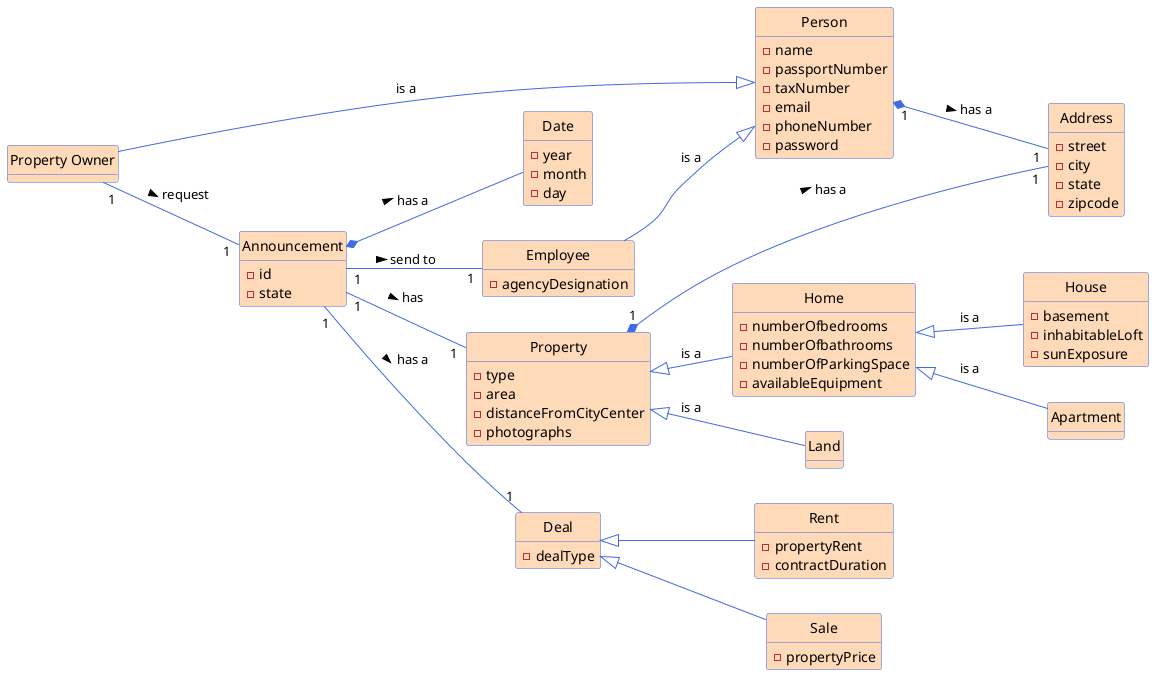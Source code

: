 @startuml
'skinparam monochrome true
skinparam packageStyle rectangle
skinparam shadowing false
'skinparam linetype ortho
left to right direction
'skinparam classAttributeIconSize 0
hide circle
hide methods
'---------File styling---------
skinparam class {
    BackgroundColor PeachPuff
    ArrowColor RoyalBlue
    BorderColor RoyalBlue
}
'------------|Actors|----------------

class Employee{
    -agencyDesignation

}
class Person {
    -name
    -passportNumber
    -taxNumber
    -email
    -phoneNumber
    -password
}
class "Property Owner" as PO {

}
class Property {
    - type
    - area 
    - distanceFromCityCenter
    - photographs

}
class Home {
    - numberOfbedrooms
    - numberOfbathrooms
    - numberOfParkingSpace
    - availableEquipment
}
class Land{

}
class Apartment{

}
class House{
    - basement
    - inhabitableLoft
    - sunExposure
}
class Announcement{
    - id 
    - state
}
class Sale{
    -propertyPrice
}
class Rent{
    - propertyRent
    -contractDuration
}
class Deal {
    - dealType
}
class Address {
    - street
    - city 
    - state 
    - zipcode
}
class Date {
    - year
    - month
    - day
}
'-------------------connections------------------

'Owner
PO "1" -- "1" Announcement : request >
Person "1" *-- "1" Address : has a >
PO --|> Person : is a 
'Announcement
Announcement "1" -- "1" Deal : has a >
Announcement "1" -- "1" Property : has >
Announcement "1" -- "1" Employee : send to >
Announcement *-- Date : has a >

'Property
Property "1" *-- "1" Address : has a >

'Deal 
Deal <|-- Rent 
Deal <|-- Sale

'--------------------heritage--------------------
.Property <|-- .Land : is a 
.Property <|-- .Home : is a
.Home <|-- .Apartment : is a
.Home <|-- .House : is a

 Employee --|> Person : is a

@enduml